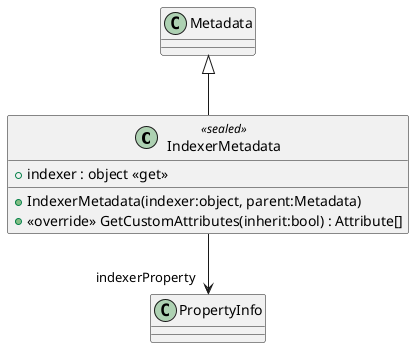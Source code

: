 @startuml
class IndexerMetadata <<sealed>> {
    + IndexerMetadata(indexer:object, parent:Metadata)
    + indexer : object <<get>>
    + <<override>> GetCustomAttributes(inherit:bool) : Attribute[]
}
Metadata <|-- IndexerMetadata
IndexerMetadata --> "indexerProperty" PropertyInfo
@enduml
